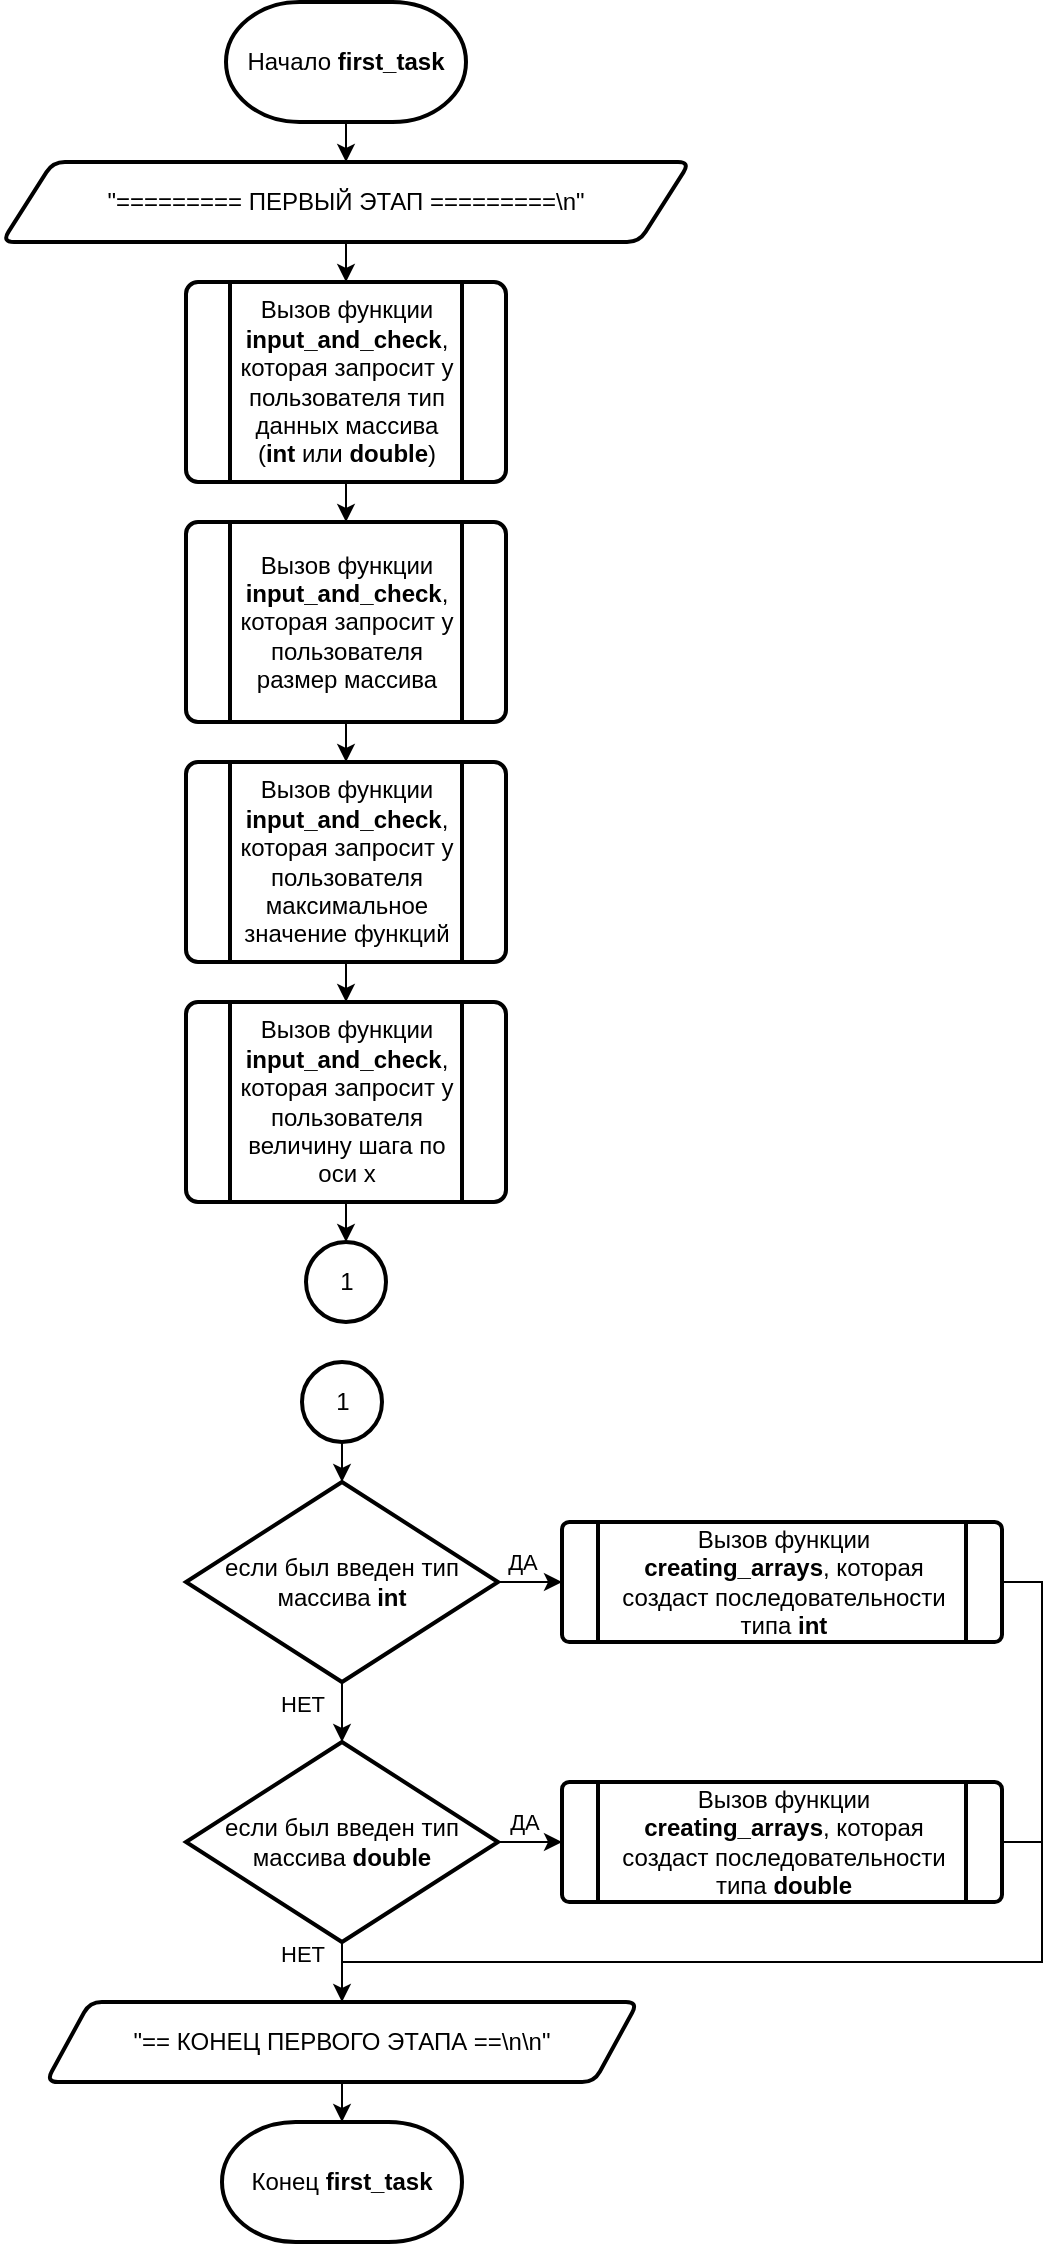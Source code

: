 <mxfile version="16.5.1" type="device"><diagram id="nDAeKPqotIkv-ZI1AVYJ" name="Страница 1"><mxGraphModel dx="345" dy="1526" grid="1" gridSize="10" guides="1" tooltips="1" connect="1" arrows="1" fold="1" page="1" pageScale="1" pageWidth="827" pageHeight="1169" math="0" shadow="0"><root><mxCell id="0"/><mxCell id="1" parent="0"/><mxCell id="nIQHz65DetbBAZyiHQeN-32" style="edgeStyle=orthogonalEdgeStyle;rounded=0;orthogonalLoop=1;jettySize=auto;html=1;exitX=0.5;exitY=1;exitDx=0;exitDy=0;exitPerimeter=0;entryX=0.5;entryY=0;entryDx=0;entryDy=0;" edge="1" parent="1" source="nIQHz65DetbBAZyiHQeN-1" target="nIQHz65DetbBAZyiHQeN-31"><mxGeometry relative="1" as="geometry"/></mxCell><mxCell id="nIQHz65DetbBAZyiHQeN-1" value="Начало &lt;b&gt;first_task&lt;/b&gt;" style="strokeWidth=2;html=1;shape=mxgraph.flowchart.terminator;whiteSpace=wrap;" vertex="1" parent="1"><mxGeometry x="350" width="120" height="60" as="geometry"/></mxCell><mxCell id="nIQHz65DetbBAZyiHQeN-3" value="Конец&amp;nbsp;&lt;b&gt;first_task&lt;/b&gt;" style="strokeWidth=2;html=1;shape=mxgraph.flowchart.terminator;whiteSpace=wrap;" vertex="1" parent="1"><mxGeometry x="348" y="1060" width="120" height="60" as="geometry"/></mxCell><mxCell id="nIQHz65DetbBAZyiHQeN-9" style="edgeStyle=orthogonalEdgeStyle;rounded=0;orthogonalLoop=1;jettySize=auto;html=1;exitX=0.5;exitY=1;exitDx=0;exitDy=0;entryX=0.5;entryY=0;entryDx=0;entryDy=0;" edge="1" parent="1" source="nIQHz65DetbBAZyiHQeN-4" target="nIQHz65DetbBAZyiHQeN-6"><mxGeometry relative="1" as="geometry"/></mxCell><mxCell id="nIQHz65DetbBAZyiHQeN-4" value="Вызов функции &lt;b&gt;input_and_check&lt;/b&gt;, которая запросит у пользователя тип данных массива (&lt;b&gt;int&lt;/b&gt; или &lt;b&gt;double&lt;/b&gt;)" style="verticalLabelPosition=middle;verticalAlign=middle;html=1;shape=process;whiteSpace=wrap;rounded=1;size=0.14;arcSize=6;strokeWidth=2;labelPosition=center;align=center;shadow=0;" vertex="1" parent="1"><mxGeometry x="330" y="140" width="160" height="100" as="geometry"/></mxCell><mxCell id="nIQHz65DetbBAZyiHQeN-10" style="edgeStyle=orthogonalEdgeStyle;rounded=0;orthogonalLoop=1;jettySize=auto;html=1;exitX=0.5;exitY=1;exitDx=0;exitDy=0;entryX=0.5;entryY=0;entryDx=0;entryDy=0;" edge="1" parent="1" source="nIQHz65DetbBAZyiHQeN-6" target="nIQHz65DetbBAZyiHQeN-7"><mxGeometry relative="1" as="geometry"/></mxCell><mxCell id="nIQHz65DetbBAZyiHQeN-6" value="Вызов функции &lt;b&gt;input_and_check&lt;/b&gt;, которая запросит у пользователя размер массива" style="verticalLabelPosition=middle;verticalAlign=middle;html=1;shape=process;whiteSpace=wrap;rounded=1;size=0.14;arcSize=6;strokeWidth=2;labelPosition=center;align=center;shadow=0;" vertex="1" parent="1"><mxGeometry x="330" y="260" width="160" height="100" as="geometry"/></mxCell><mxCell id="nIQHz65DetbBAZyiHQeN-11" style="edgeStyle=orthogonalEdgeStyle;rounded=0;orthogonalLoop=1;jettySize=auto;html=1;exitX=0.5;exitY=1;exitDx=0;exitDy=0;entryX=0.5;entryY=0;entryDx=0;entryDy=0;" edge="1" parent="1" source="nIQHz65DetbBAZyiHQeN-7" target="nIQHz65DetbBAZyiHQeN-8"><mxGeometry relative="1" as="geometry"/></mxCell><mxCell id="nIQHz65DetbBAZyiHQeN-7" value="Вызов функции &lt;b&gt;input_and_check&lt;/b&gt;, которая запросит у пользователя максимальное значение функций" style="verticalLabelPosition=middle;verticalAlign=middle;html=1;shape=process;whiteSpace=wrap;rounded=1;size=0.14;arcSize=6;strokeWidth=2;labelPosition=center;align=center;shadow=0;" vertex="1" parent="1"><mxGeometry x="330" y="380" width="160" height="100" as="geometry"/></mxCell><mxCell id="nIQHz65DetbBAZyiHQeN-28" style="edgeStyle=orthogonalEdgeStyle;rounded=0;orthogonalLoop=1;jettySize=auto;html=1;exitX=0.5;exitY=1;exitDx=0;exitDy=0;entryX=0.5;entryY=0;entryDx=0;entryDy=0;entryPerimeter=0;" edge="1" parent="1" source="nIQHz65DetbBAZyiHQeN-8" target="nIQHz65DetbBAZyiHQeN-27"><mxGeometry relative="1" as="geometry"/></mxCell><mxCell id="nIQHz65DetbBAZyiHQeN-8" value="Вызов функции &lt;b&gt;input_and_check&lt;/b&gt;, которая запросит у пользователя величину шага по оси х" style="verticalLabelPosition=middle;verticalAlign=middle;html=1;shape=process;whiteSpace=wrap;rounded=1;size=0.14;arcSize=6;strokeWidth=2;labelPosition=center;align=center;shadow=0;" vertex="1" parent="1"><mxGeometry x="330" y="500" width="160" height="100" as="geometry"/></mxCell><mxCell id="nIQHz65DetbBAZyiHQeN-14" style="edgeStyle=orthogonalEdgeStyle;rounded=0;orthogonalLoop=1;jettySize=auto;html=1;exitX=1;exitY=0.5;exitDx=0;exitDy=0;exitPerimeter=0;entryX=0;entryY=0.5;entryDx=0;entryDy=0;" edge="1" parent="1" source="nIQHz65DetbBAZyiHQeN-12" target="nIQHz65DetbBAZyiHQeN-13"><mxGeometry relative="1" as="geometry"/></mxCell><mxCell id="nIQHz65DetbBAZyiHQeN-16" value="ДА" style="edgeLabel;html=1;align=center;verticalAlign=middle;resizable=0;points=[];labelBackgroundColor=none;" vertex="1" connectable="0" parent="nIQHz65DetbBAZyiHQeN-14"><mxGeometry x="-0.264" y="1" relative="1" as="geometry"><mxPoint y="-9" as="offset"/></mxGeometry></mxCell><mxCell id="nIQHz65DetbBAZyiHQeN-18" style="edgeStyle=orthogonalEdgeStyle;rounded=0;orthogonalLoop=1;jettySize=auto;html=1;exitX=0.5;exitY=1;exitDx=0;exitDy=0;exitPerimeter=0;entryX=0.5;entryY=0;entryDx=0;entryDy=0;entryPerimeter=0;" edge="1" parent="1" source="nIQHz65DetbBAZyiHQeN-12" target="nIQHz65DetbBAZyiHQeN-17"><mxGeometry relative="1" as="geometry"/></mxCell><mxCell id="nIQHz65DetbBAZyiHQeN-19" value="НЕТ" style="edgeLabel;html=1;align=center;verticalAlign=middle;resizable=0;points=[];labelBackgroundColor=none;" vertex="1" connectable="0" parent="nIQHz65DetbBAZyiHQeN-18"><mxGeometry x="-0.274" y="-1" relative="1" as="geometry"><mxPoint x="-19" as="offset"/></mxGeometry></mxCell><mxCell id="nIQHz65DetbBAZyiHQeN-12" value="если был введен тип массива &lt;b&gt;int&lt;/b&gt;" style="strokeWidth=2;html=1;shape=mxgraph.flowchart.decision;whiteSpace=wrap;shadow=0;" vertex="1" parent="1"><mxGeometry x="330" y="740" width="156" height="100" as="geometry"/></mxCell><mxCell id="nIQHz65DetbBAZyiHQeN-24" style="edgeStyle=orthogonalEdgeStyle;rounded=0;orthogonalLoop=1;jettySize=auto;html=1;exitX=1;exitY=0.5;exitDx=0;exitDy=0;entryX=0.5;entryY=0;entryDx=0;entryDy=0;" edge="1" parent="1" source="nIQHz65DetbBAZyiHQeN-13" target="nIQHz65DetbBAZyiHQeN-34"><mxGeometry relative="1" as="geometry"><mxPoint x="468" y="1040" as="targetPoint"/><Array as="points"><mxPoint x="758" y="790"/><mxPoint x="758" y="980"/><mxPoint x="408" y="980"/><mxPoint x="408" y="1050"/></Array></mxGeometry></mxCell><mxCell id="nIQHz65DetbBAZyiHQeN-13" value="Вызов функции &lt;b&gt;creating_arrays&lt;/b&gt;, которая создаст последовательности типа &lt;b&gt;int&lt;/b&gt;" style="verticalLabelPosition=middle;verticalAlign=middle;html=1;shape=process;whiteSpace=wrap;rounded=1;size=0.083;arcSize=6;strokeWidth=2;labelPosition=center;align=center;shadow=0;" vertex="1" parent="1"><mxGeometry x="518" y="760" width="220" height="60" as="geometry"/></mxCell><mxCell id="nIQHz65DetbBAZyiHQeN-21" style="edgeStyle=orthogonalEdgeStyle;rounded=0;orthogonalLoop=1;jettySize=auto;html=1;exitX=1;exitY=0.5;exitDx=0;exitDy=0;exitPerimeter=0;entryX=0;entryY=0.5;entryDx=0;entryDy=0;" edge="1" parent="1" source="nIQHz65DetbBAZyiHQeN-17" target="nIQHz65DetbBAZyiHQeN-20"><mxGeometry relative="1" as="geometry"/></mxCell><mxCell id="nIQHz65DetbBAZyiHQeN-22" value="ДА" style="edgeLabel;html=1;align=center;verticalAlign=middle;resizable=0;points=[];labelBackgroundColor=none;" vertex="1" connectable="0" parent="nIQHz65DetbBAZyiHQeN-21"><mxGeometry x="-0.212" y="1" relative="1" as="geometry"><mxPoint y="-9" as="offset"/></mxGeometry></mxCell><mxCell id="nIQHz65DetbBAZyiHQeN-23" style="edgeStyle=orthogonalEdgeStyle;rounded=0;orthogonalLoop=1;jettySize=auto;html=1;exitX=0.5;exitY=1;exitDx=0;exitDy=0;exitPerimeter=0;entryX=0.5;entryY=0;entryDx=0;entryDy=0;" edge="1" parent="1" source="nIQHz65DetbBAZyiHQeN-17" target="nIQHz65DetbBAZyiHQeN-34"><mxGeometry relative="1" as="geometry"/></mxCell><mxCell id="nIQHz65DetbBAZyiHQeN-26" value="НЕТ" style="edgeLabel;html=1;align=center;verticalAlign=middle;resizable=0;points=[];labelBackgroundColor=none;" vertex="1" connectable="0" parent="nIQHz65DetbBAZyiHQeN-23"><mxGeometry x="-0.642" relative="1" as="geometry"><mxPoint x="-20" as="offset"/></mxGeometry></mxCell><mxCell id="nIQHz65DetbBAZyiHQeN-17" value="если был введен тип массива &lt;b&gt;double&lt;/b&gt;" style="strokeWidth=2;html=1;shape=mxgraph.flowchart.decision;whiteSpace=wrap;shadow=0;" vertex="1" parent="1"><mxGeometry x="330" y="870" width="156" height="100" as="geometry"/></mxCell><mxCell id="nIQHz65DetbBAZyiHQeN-25" style="edgeStyle=orthogonalEdgeStyle;rounded=0;orthogonalLoop=1;jettySize=auto;html=1;exitX=1;exitY=0.5;exitDx=0;exitDy=0;entryX=0.5;entryY=0;entryDx=0;entryDy=0;" edge="1" parent="1" source="nIQHz65DetbBAZyiHQeN-20" target="nIQHz65DetbBAZyiHQeN-34"><mxGeometry relative="1" as="geometry"><Array as="points"><mxPoint x="758" y="920"/><mxPoint x="758" y="980"/><mxPoint x="408" y="980"/><mxPoint x="408" y="1050"/></Array></mxGeometry></mxCell><mxCell id="nIQHz65DetbBAZyiHQeN-20" value="Вызов функции &lt;b&gt;creating_arrays&lt;/b&gt;, которая создаст последовательности типа &lt;b&gt;double&lt;/b&gt;" style="verticalLabelPosition=middle;verticalAlign=middle;html=1;shape=process;whiteSpace=wrap;rounded=1;size=0.083;arcSize=6;strokeWidth=2;labelPosition=center;align=center;shadow=0;" vertex="1" parent="1"><mxGeometry x="518" y="890" width="220" height="60" as="geometry"/></mxCell><mxCell id="nIQHz65DetbBAZyiHQeN-27" value="1" style="verticalLabelPosition=middle;verticalAlign=middle;html=1;shape=mxgraph.flowchart.on-page_reference;strokeWidth=2;labelPosition=center;align=center;shadow=0;labelBackgroundColor=none;" vertex="1" parent="1"><mxGeometry x="390" y="620" width="40" height="40" as="geometry"/></mxCell><mxCell id="nIQHz65DetbBAZyiHQeN-30" style="edgeStyle=orthogonalEdgeStyle;rounded=0;orthogonalLoop=1;jettySize=auto;html=1;exitX=0.5;exitY=1;exitDx=0;exitDy=0;exitPerimeter=0;entryX=0.5;entryY=0;entryDx=0;entryDy=0;entryPerimeter=0;" edge="1" parent="1" source="nIQHz65DetbBAZyiHQeN-29" target="nIQHz65DetbBAZyiHQeN-12"><mxGeometry relative="1" as="geometry"/></mxCell><mxCell id="nIQHz65DetbBAZyiHQeN-29" value="1" style="verticalLabelPosition=middle;verticalAlign=middle;html=1;shape=mxgraph.flowchart.on-page_reference;strokeWidth=2;labelPosition=center;align=center;shadow=0;labelBackgroundColor=none;" vertex="1" parent="1"><mxGeometry x="388" y="680" width="40" height="40" as="geometry"/></mxCell><mxCell id="nIQHz65DetbBAZyiHQeN-33" style="edgeStyle=orthogonalEdgeStyle;rounded=0;orthogonalLoop=1;jettySize=auto;html=1;exitX=0.5;exitY=1;exitDx=0;exitDy=0;entryX=0.5;entryY=0;entryDx=0;entryDy=0;" edge="1" parent="1" source="nIQHz65DetbBAZyiHQeN-31" target="nIQHz65DetbBAZyiHQeN-4"><mxGeometry relative="1" as="geometry"/></mxCell><mxCell id="nIQHz65DetbBAZyiHQeN-31" value="&quot;========= ПЕРВЫЙ ЭТАП =========\n&quot;" style="shape=parallelogram;html=1;strokeWidth=2;perimeter=parallelogramPerimeter;whiteSpace=wrap;rounded=1;arcSize=12;size=0.074;shadow=0;labelBackgroundColor=none;" vertex="1" parent="1"><mxGeometry x="238" y="80" width="344" height="40" as="geometry"/></mxCell><mxCell id="nIQHz65DetbBAZyiHQeN-35" style="edgeStyle=orthogonalEdgeStyle;rounded=0;orthogonalLoop=1;jettySize=auto;html=1;exitX=0.5;exitY=1;exitDx=0;exitDy=0;entryX=0.5;entryY=0;entryDx=0;entryDy=0;entryPerimeter=0;" edge="1" parent="1" source="nIQHz65DetbBAZyiHQeN-34" target="nIQHz65DetbBAZyiHQeN-3"><mxGeometry relative="1" as="geometry"/></mxCell><mxCell id="nIQHz65DetbBAZyiHQeN-34" value="&quot;== КОНЕЦ ПЕРВОГО ЭТАПА ==\n\n&quot;" style="shape=parallelogram;html=1;strokeWidth=2;perimeter=parallelogramPerimeter;whiteSpace=wrap;rounded=1;arcSize=12;size=0.074;shadow=0;labelBackgroundColor=none;" vertex="1" parent="1"><mxGeometry x="260" y="1000" width="296" height="40" as="geometry"/></mxCell></root></mxGraphModel></diagram></mxfile>